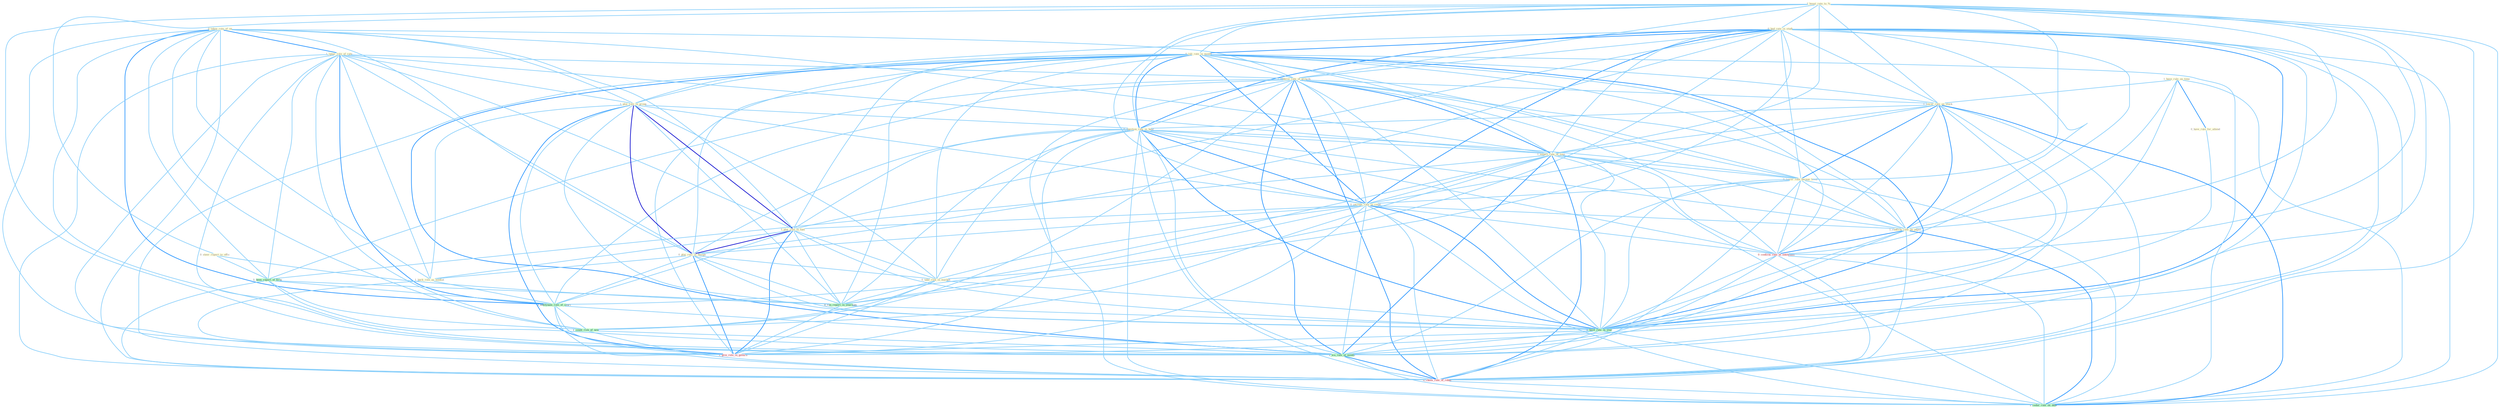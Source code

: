 Graph G{ 
    node
    [shape=polygon,style=filled,width=.5,height=.06,color="#BDFCC9",fixedsize=true,fontsize=4,
    fontcolor="#2f4f4f"];
    {node
    [color="#ffffe0", fontcolor="#8b7d6b"] "1_have_rule_on_time " "0_taken_role_of_on " "1_boost_rate_to_% " "0_had_rate_in_studi " "0_jolt_rate_in_month " "1_ignor_role_of_rate " "1_underst_rate_of_growth " "1_plai_role_in_group " "1_lower_rate_on_stock " "0_have_rule_for_attend " "0_question_rate_in_hear " "1_expect_rate_of_loan " "0_lower_rate_becaus_level " "0_increas_rate_in_coupl " "1_plai_role_in_fuel " "0_plai_role_in_design " "0_take_risk_in_market " "1_confirm_rate_on_paper " "1_back_role_as_mediat " "0_steer_report_to_offic "}
{node [color="#fff0f5", fontcolor="#b22222"] "0_confirm_rate_at_entitynam " "0_choos_rate_of_rebat " "1_give_role_in_govern "}
edge [color="#B0E2FF"];

	"1_have_rule_on_time " -- "1_lower_rate_on_stock " [w="1", color="#87cefa" ];
	"1_have_rule_on_time " -- "0_have_rule_for_attend " [w="2", color="#1e90ff" , len=0.8];
	"1_have_rule_on_time " -- "1_confirm_rate_on_paper " [w="1", color="#87cefa" ];
	"1_have_rule_on_time " -- "0_have_rate_in_year " [w="1", color="#87cefa" ];
	"1_have_rule_on_time " -- "1_reduc_rate_on_debt " [w="1", color="#87cefa" ];
	"0_taken_role_of_on " -- "1_ignor_role_of_rate " [w="2", color="#1e90ff" , len=0.8];
	"0_taken_role_of_on " -- "1_underst_rate_of_growth " [w="1", color="#87cefa" ];
	"0_taken_role_of_on " -- "1_plai_role_in_group " [w="1", color="#87cefa" ];
	"0_taken_role_of_on " -- "1_expect_rate_of_loan " [w="1", color="#87cefa" ];
	"0_taken_role_of_on " -- "1_plai_role_in_fuel " [w="1", color="#87cefa" ];
	"0_taken_role_of_on " -- "0_plai_role_in_design " [w="1", color="#87cefa" ];
	"0_taken_role_of_on " -- "1_back_role_as_mediat " [w="1", color="#87cefa" ];
	"0_taken_role_of_on " -- "1_been_report_of_firm " [w="1", color="#87cefa" ];
	"0_taken_role_of_on " -- "1_entitynam_role_of_court " [w="2", color="#1e90ff" , len=0.8];
	"0_taken_role_of_on " -- "1_count_risk_of_new " [w="1", color="#87cefa" ];
	"0_taken_role_of_on " -- "1_wa_rate_of_month " [w="1", color="#87cefa" ];
	"0_taken_role_of_on " -- "0_choos_rate_of_rebat " [w="1", color="#87cefa" ];
	"0_taken_role_of_on " -- "1_give_role_in_govern " [w="1", color="#87cefa" ];
	"1_boost_rate_to_% " -- "0_had_rate_in_studi " [w="1", color="#87cefa" ];
	"1_boost_rate_to_% " -- "0_jolt_rate_in_month " [w="1", color="#87cefa" ];
	"1_boost_rate_to_% " -- "1_underst_rate_of_growth " [w="1", color="#87cefa" ];
	"1_boost_rate_to_% " -- "1_lower_rate_on_stock " [w="1", color="#87cefa" ];
	"1_boost_rate_to_% " -- "0_question_rate_in_hear " [w="1", color="#87cefa" ];
	"1_boost_rate_to_% " -- "1_expect_rate_of_loan " [w="1", color="#87cefa" ];
	"1_boost_rate_to_% " -- "0_lower_rate_becaus_level " [w="1", color="#87cefa" ];
	"1_boost_rate_to_% " -- "0_increas_rate_in_coupl " [w="1", color="#87cefa" ];
	"1_boost_rate_to_% " -- "1_confirm_rate_on_paper " [w="1", color="#87cefa" ];
	"1_boost_rate_to_% " -- "0_steer_report_to_offic " [w="1", color="#87cefa" ];
	"1_boost_rate_to_% " -- "0_confirm_rate_at_entitynam " [w="1", color="#87cefa" ];
	"1_boost_rate_to_% " -- "0_have_rate_in_year " [w="1", color="#87cefa" ];
	"1_boost_rate_to_% " -- "1_wa_rate_of_month " [w="1", color="#87cefa" ];
	"1_boost_rate_to_% " -- "0_choos_rate_of_rebat " [w="1", color="#87cefa" ];
	"1_boost_rate_to_% " -- "1_reduc_rate_on_debt " [w="1", color="#87cefa" ];
	"0_had_rate_in_studi " -- "0_jolt_rate_in_month " [w="2", color="#1e90ff" , len=0.8];
	"0_had_rate_in_studi " -- "1_underst_rate_of_growth " [w="1", color="#87cefa" ];
	"0_had_rate_in_studi " -- "1_plai_role_in_group " [w="1", color="#87cefa" ];
	"0_had_rate_in_studi " -- "1_lower_rate_on_stock " [w="1", color="#87cefa" ];
	"0_had_rate_in_studi " -- "0_question_rate_in_hear " [w="2", color="#1e90ff" , len=0.8];
	"0_had_rate_in_studi " -- "1_expect_rate_of_loan " [w="1", color="#87cefa" ];
	"0_had_rate_in_studi " -- "0_lower_rate_becaus_level " [w="1", color="#87cefa" ];
	"0_had_rate_in_studi " -- "0_increas_rate_in_coupl " [w="2", color="#1e90ff" , len=0.8];
	"0_had_rate_in_studi " -- "1_plai_role_in_fuel " [w="1", color="#87cefa" ];
	"0_had_rate_in_studi " -- "0_plai_role_in_design " [w="1", color="#87cefa" ];
	"0_had_rate_in_studi " -- "0_take_risk_in_market " [w="1", color="#87cefa" ];
	"0_had_rate_in_studi " -- "1_confirm_rate_on_paper " [w="1", color="#87cefa" ];
	"0_had_rate_in_studi " -- "0_ran_report_in_yearnum " [w="1", color="#87cefa" ];
	"0_had_rate_in_studi " -- "0_confirm_rate_at_entitynam " [w="1", color="#87cefa" ];
	"0_had_rate_in_studi " -- "0_have_rate_in_year " [w="2", color="#1e90ff" , len=0.8];
	"0_had_rate_in_studi " -- "1_wa_rate_of_month " [w="1", color="#87cefa" ];
	"0_had_rate_in_studi " -- "0_choos_rate_of_rebat " [w="1", color="#87cefa" ];
	"0_had_rate_in_studi " -- "1_reduc_rate_on_debt " [w="1", color="#87cefa" ];
	"0_had_rate_in_studi " -- "1_give_role_in_govern " [w="1", color="#87cefa" ];
	"0_jolt_rate_in_month " -- "1_underst_rate_of_growth " [w="1", color="#87cefa" ];
	"0_jolt_rate_in_month " -- "1_plai_role_in_group " [w="1", color="#87cefa" ];
	"0_jolt_rate_in_month " -- "1_lower_rate_on_stock " [w="1", color="#87cefa" ];
	"0_jolt_rate_in_month " -- "0_question_rate_in_hear " [w="2", color="#1e90ff" , len=0.8];
	"0_jolt_rate_in_month " -- "1_expect_rate_of_loan " [w="1", color="#87cefa" ];
	"0_jolt_rate_in_month " -- "0_lower_rate_becaus_level " [w="1", color="#87cefa" ];
	"0_jolt_rate_in_month " -- "0_increas_rate_in_coupl " [w="2", color="#1e90ff" , len=0.8];
	"0_jolt_rate_in_month " -- "1_plai_role_in_fuel " [w="1", color="#87cefa" ];
	"0_jolt_rate_in_month " -- "0_plai_role_in_design " [w="1", color="#87cefa" ];
	"0_jolt_rate_in_month " -- "0_take_risk_in_market " [w="1", color="#87cefa" ];
	"0_jolt_rate_in_month " -- "1_confirm_rate_on_paper " [w="1", color="#87cefa" ];
	"0_jolt_rate_in_month " -- "0_ran_report_in_yearnum " [w="1", color="#87cefa" ];
	"0_jolt_rate_in_month " -- "0_confirm_rate_at_entitynam " [w="1", color="#87cefa" ];
	"0_jolt_rate_in_month " -- "0_have_rate_in_year " [w="2", color="#1e90ff" , len=0.8];
	"0_jolt_rate_in_month " -- "1_wa_rate_of_month " [w="2", color="#1e90ff" , len=0.8];
	"0_jolt_rate_in_month " -- "0_choos_rate_of_rebat " [w="1", color="#87cefa" ];
	"0_jolt_rate_in_month " -- "1_reduc_rate_on_debt " [w="1", color="#87cefa" ];
	"0_jolt_rate_in_month " -- "1_give_role_in_govern " [w="1", color="#87cefa" ];
	"1_ignor_role_of_rate " -- "1_underst_rate_of_growth " [w="1", color="#87cefa" ];
	"1_ignor_role_of_rate " -- "1_plai_role_in_group " [w="1", color="#87cefa" ];
	"1_ignor_role_of_rate " -- "1_expect_rate_of_loan " [w="1", color="#87cefa" ];
	"1_ignor_role_of_rate " -- "1_plai_role_in_fuel " [w="1", color="#87cefa" ];
	"1_ignor_role_of_rate " -- "0_plai_role_in_design " [w="1", color="#87cefa" ];
	"1_ignor_role_of_rate " -- "1_back_role_as_mediat " [w="1", color="#87cefa" ];
	"1_ignor_role_of_rate " -- "1_been_report_of_firm " [w="1", color="#87cefa" ];
	"1_ignor_role_of_rate " -- "1_entitynam_role_of_court " [w="2", color="#1e90ff" , len=0.8];
	"1_ignor_role_of_rate " -- "1_count_risk_of_new " [w="1", color="#87cefa" ];
	"1_ignor_role_of_rate " -- "1_wa_rate_of_month " [w="1", color="#87cefa" ];
	"1_ignor_role_of_rate " -- "0_choos_rate_of_rebat " [w="1", color="#87cefa" ];
	"1_ignor_role_of_rate " -- "1_give_role_in_govern " [w="1", color="#87cefa" ];
	"1_underst_rate_of_growth " -- "1_lower_rate_on_stock " [w="1", color="#87cefa" ];
	"1_underst_rate_of_growth " -- "0_question_rate_in_hear " [w="1", color="#87cefa" ];
	"1_underst_rate_of_growth " -- "1_expect_rate_of_loan " [w="2", color="#1e90ff" , len=0.8];
	"1_underst_rate_of_growth " -- "0_lower_rate_becaus_level " [w="1", color="#87cefa" ];
	"1_underst_rate_of_growth " -- "0_increas_rate_in_coupl " [w="1", color="#87cefa" ];
	"1_underst_rate_of_growth " -- "1_confirm_rate_on_paper " [w="1", color="#87cefa" ];
	"1_underst_rate_of_growth " -- "1_been_report_of_firm " [w="1", color="#87cefa" ];
	"1_underst_rate_of_growth " -- "1_entitynam_role_of_court " [w="1", color="#87cefa" ];
	"1_underst_rate_of_growth " -- "1_count_risk_of_new " [w="1", color="#87cefa" ];
	"1_underst_rate_of_growth " -- "0_confirm_rate_at_entitynam " [w="1", color="#87cefa" ];
	"1_underst_rate_of_growth " -- "0_have_rate_in_year " [w="1", color="#87cefa" ];
	"1_underst_rate_of_growth " -- "1_wa_rate_of_month " [w="2", color="#1e90ff" , len=0.8];
	"1_underst_rate_of_growth " -- "0_choos_rate_of_rebat " [w="2", color="#1e90ff" , len=0.8];
	"1_underst_rate_of_growth " -- "1_reduc_rate_on_debt " [w="1", color="#87cefa" ];
	"1_plai_role_in_group " -- "0_question_rate_in_hear " [w="1", color="#87cefa" ];
	"1_plai_role_in_group " -- "0_increas_rate_in_coupl " [w="1", color="#87cefa" ];
	"1_plai_role_in_group " -- "1_plai_role_in_fuel " [w="3", color="#0000cd" , len=0.6];
	"1_plai_role_in_group " -- "0_plai_role_in_design " [w="3", color="#0000cd" , len=0.6];
	"1_plai_role_in_group " -- "0_take_risk_in_market " [w="1", color="#87cefa" ];
	"1_plai_role_in_group " -- "1_back_role_as_mediat " [w="1", color="#87cefa" ];
	"1_plai_role_in_group " -- "1_entitynam_role_of_court " [w="1", color="#87cefa" ];
	"1_plai_role_in_group " -- "0_ran_report_in_yearnum " [w="1", color="#87cefa" ];
	"1_plai_role_in_group " -- "0_have_rate_in_year " [w="1", color="#87cefa" ];
	"1_plai_role_in_group " -- "1_give_role_in_govern " [w="2", color="#1e90ff" , len=0.8];
	"1_lower_rate_on_stock " -- "0_question_rate_in_hear " [w="1", color="#87cefa" ];
	"1_lower_rate_on_stock " -- "1_expect_rate_of_loan " [w="1", color="#87cefa" ];
	"1_lower_rate_on_stock " -- "0_lower_rate_becaus_level " [w="2", color="#1e90ff" , len=0.8];
	"1_lower_rate_on_stock " -- "0_increas_rate_in_coupl " [w="1", color="#87cefa" ];
	"1_lower_rate_on_stock " -- "1_confirm_rate_on_paper " [w="2", color="#1e90ff" , len=0.8];
	"1_lower_rate_on_stock " -- "0_confirm_rate_at_entitynam " [w="1", color="#87cefa" ];
	"1_lower_rate_on_stock " -- "0_have_rate_in_year " [w="1", color="#87cefa" ];
	"1_lower_rate_on_stock " -- "1_wa_rate_of_month " [w="1", color="#87cefa" ];
	"1_lower_rate_on_stock " -- "0_choos_rate_of_rebat " [w="1", color="#87cefa" ];
	"1_lower_rate_on_stock " -- "1_reduc_rate_on_debt " [w="2", color="#1e90ff" , len=0.8];
	"0_have_rule_for_attend " -- "0_have_rate_in_year " [w="1", color="#87cefa" ];
	"0_question_rate_in_hear " -- "1_expect_rate_of_loan " [w="1", color="#87cefa" ];
	"0_question_rate_in_hear " -- "0_lower_rate_becaus_level " [w="1", color="#87cefa" ];
	"0_question_rate_in_hear " -- "0_increas_rate_in_coupl " [w="2", color="#1e90ff" , len=0.8];
	"0_question_rate_in_hear " -- "1_plai_role_in_fuel " [w="1", color="#87cefa" ];
	"0_question_rate_in_hear " -- "0_plai_role_in_design " [w="1", color="#87cefa" ];
	"0_question_rate_in_hear " -- "0_take_risk_in_market " [w="1", color="#87cefa" ];
	"0_question_rate_in_hear " -- "1_confirm_rate_on_paper " [w="1", color="#87cefa" ];
	"0_question_rate_in_hear " -- "0_ran_report_in_yearnum " [w="1", color="#87cefa" ];
	"0_question_rate_in_hear " -- "0_confirm_rate_at_entitynam " [w="1", color="#87cefa" ];
	"0_question_rate_in_hear " -- "0_have_rate_in_year " [w="2", color="#1e90ff" , len=0.8];
	"0_question_rate_in_hear " -- "1_wa_rate_of_month " [w="1", color="#87cefa" ];
	"0_question_rate_in_hear " -- "0_choos_rate_of_rebat " [w="1", color="#87cefa" ];
	"0_question_rate_in_hear " -- "1_reduc_rate_on_debt " [w="1", color="#87cefa" ];
	"0_question_rate_in_hear " -- "1_give_role_in_govern " [w="1", color="#87cefa" ];
	"1_expect_rate_of_loan " -- "0_lower_rate_becaus_level " [w="1", color="#87cefa" ];
	"1_expect_rate_of_loan " -- "0_increas_rate_in_coupl " [w="1", color="#87cefa" ];
	"1_expect_rate_of_loan " -- "1_confirm_rate_on_paper " [w="1", color="#87cefa" ];
	"1_expect_rate_of_loan " -- "1_been_report_of_firm " [w="1", color="#87cefa" ];
	"1_expect_rate_of_loan " -- "1_entitynam_role_of_court " [w="1", color="#87cefa" ];
	"1_expect_rate_of_loan " -- "1_count_risk_of_new " [w="1", color="#87cefa" ];
	"1_expect_rate_of_loan " -- "0_confirm_rate_at_entitynam " [w="1", color="#87cefa" ];
	"1_expect_rate_of_loan " -- "0_have_rate_in_year " [w="1", color="#87cefa" ];
	"1_expect_rate_of_loan " -- "1_wa_rate_of_month " [w="2", color="#1e90ff" , len=0.8];
	"1_expect_rate_of_loan " -- "0_choos_rate_of_rebat " [w="2", color="#1e90ff" , len=0.8];
	"1_expect_rate_of_loan " -- "1_reduc_rate_on_debt " [w="1", color="#87cefa" ];
	"0_lower_rate_becaus_level " -- "0_increas_rate_in_coupl " [w="1", color="#87cefa" ];
	"0_lower_rate_becaus_level " -- "1_confirm_rate_on_paper " [w="1", color="#87cefa" ];
	"0_lower_rate_becaus_level " -- "0_confirm_rate_at_entitynam " [w="1", color="#87cefa" ];
	"0_lower_rate_becaus_level " -- "0_have_rate_in_year " [w="1", color="#87cefa" ];
	"0_lower_rate_becaus_level " -- "1_wa_rate_of_month " [w="1", color="#87cefa" ];
	"0_lower_rate_becaus_level " -- "0_choos_rate_of_rebat " [w="1", color="#87cefa" ];
	"0_lower_rate_becaus_level " -- "1_reduc_rate_on_debt " [w="1", color="#87cefa" ];
	"0_increas_rate_in_coupl " -- "1_plai_role_in_fuel " [w="1", color="#87cefa" ];
	"0_increas_rate_in_coupl " -- "0_plai_role_in_design " [w="1", color="#87cefa" ];
	"0_increas_rate_in_coupl " -- "0_take_risk_in_market " [w="1", color="#87cefa" ];
	"0_increas_rate_in_coupl " -- "1_confirm_rate_on_paper " [w="1", color="#87cefa" ];
	"0_increas_rate_in_coupl " -- "0_ran_report_in_yearnum " [w="1", color="#87cefa" ];
	"0_increas_rate_in_coupl " -- "0_confirm_rate_at_entitynam " [w="1", color="#87cefa" ];
	"0_increas_rate_in_coupl " -- "0_have_rate_in_year " [w="2", color="#1e90ff" , len=0.8];
	"0_increas_rate_in_coupl " -- "1_wa_rate_of_month " [w="1", color="#87cefa" ];
	"0_increas_rate_in_coupl " -- "0_choos_rate_of_rebat " [w="1", color="#87cefa" ];
	"0_increas_rate_in_coupl " -- "1_reduc_rate_on_debt " [w="1", color="#87cefa" ];
	"0_increas_rate_in_coupl " -- "1_give_role_in_govern " [w="1", color="#87cefa" ];
	"1_plai_role_in_fuel " -- "0_plai_role_in_design " [w="3", color="#0000cd" , len=0.6];
	"1_plai_role_in_fuel " -- "0_take_risk_in_market " [w="1", color="#87cefa" ];
	"1_plai_role_in_fuel " -- "1_back_role_as_mediat " [w="1", color="#87cefa" ];
	"1_plai_role_in_fuel " -- "1_entitynam_role_of_court " [w="1", color="#87cefa" ];
	"1_plai_role_in_fuel " -- "0_ran_report_in_yearnum " [w="1", color="#87cefa" ];
	"1_plai_role_in_fuel " -- "0_have_rate_in_year " [w="1", color="#87cefa" ];
	"1_plai_role_in_fuel " -- "1_give_role_in_govern " [w="2", color="#1e90ff" , len=0.8];
	"0_plai_role_in_design " -- "0_take_risk_in_market " [w="1", color="#87cefa" ];
	"0_plai_role_in_design " -- "1_back_role_as_mediat " [w="1", color="#87cefa" ];
	"0_plai_role_in_design " -- "1_entitynam_role_of_court " [w="1", color="#87cefa" ];
	"0_plai_role_in_design " -- "0_ran_report_in_yearnum " [w="1", color="#87cefa" ];
	"0_plai_role_in_design " -- "0_have_rate_in_year " [w="1", color="#87cefa" ];
	"0_plai_role_in_design " -- "1_give_role_in_govern " [w="2", color="#1e90ff" , len=0.8];
	"0_take_risk_in_market " -- "0_ran_report_in_yearnum " [w="1", color="#87cefa" ];
	"0_take_risk_in_market " -- "1_count_risk_of_new " [w="1", color="#87cefa" ];
	"0_take_risk_in_market " -- "0_have_rate_in_year " [w="1", color="#87cefa" ];
	"0_take_risk_in_market " -- "1_give_role_in_govern " [w="1", color="#87cefa" ];
	"1_confirm_rate_on_paper " -- "0_confirm_rate_at_entitynam " [w="2", color="#1e90ff" , len=0.8];
	"1_confirm_rate_on_paper " -- "0_have_rate_in_year " [w="1", color="#87cefa" ];
	"1_confirm_rate_on_paper " -- "1_wa_rate_of_month " [w="1", color="#87cefa" ];
	"1_confirm_rate_on_paper " -- "0_choos_rate_of_rebat " [w="1", color="#87cefa" ];
	"1_confirm_rate_on_paper " -- "1_reduc_rate_on_debt " [w="2", color="#1e90ff" , len=0.8];
	"1_back_role_as_mediat " -- "1_entitynam_role_of_court " [w="1", color="#87cefa" ];
	"1_back_role_as_mediat " -- "1_give_role_in_govern " [w="1", color="#87cefa" ];
	"0_steer_report_to_offic " -- "1_been_report_of_firm " [w="1", color="#87cefa" ];
	"0_steer_report_to_offic " -- "0_ran_report_in_yearnum " [w="1", color="#87cefa" ];
	"1_been_report_of_firm " -- "1_entitynam_role_of_court " [w="1", color="#87cefa" ];
	"1_been_report_of_firm " -- "0_ran_report_in_yearnum " [w="1", color="#87cefa" ];
	"1_been_report_of_firm " -- "1_count_risk_of_new " [w="1", color="#87cefa" ];
	"1_been_report_of_firm " -- "1_wa_rate_of_month " [w="1", color="#87cefa" ];
	"1_been_report_of_firm " -- "0_choos_rate_of_rebat " [w="1", color="#87cefa" ];
	"1_entitynam_role_of_court " -- "1_count_risk_of_new " [w="1", color="#87cefa" ];
	"1_entitynam_role_of_court " -- "1_wa_rate_of_month " [w="1", color="#87cefa" ];
	"1_entitynam_role_of_court " -- "0_choos_rate_of_rebat " [w="1", color="#87cefa" ];
	"1_entitynam_role_of_court " -- "1_give_role_in_govern " [w="1", color="#87cefa" ];
	"0_ran_report_in_yearnum " -- "0_have_rate_in_year " [w="1", color="#87cefa" ];
	"0_ran_report_in_yearnum " -- "1_give_role_in_govern " [w="1", color="#87cefa" ];
	"1_count_risk_of_new " -- "1_wa_rate_of_month " [w="1", color="#87cefa" ];
	"1_count_risk_of_new " -- "0_choos_rate_of_rebat " [w="1", color="#87cefa" ];
	"0_confirm_rate_at_entitynam " -- "0_have_rate_in_year " [w="1", color="#87cefa" ];
	"0_confirm_rate_at_entitynam " -- "1_wa_rate_of_month " [w="1", color="#87cefa" ];
	"0_confirm_rate_at_entitynam " -- "0_choos_rate_of_rebat " [w="1", color="#87cefa" ];
	"0_confirm_rate_at_entitynam " -- "1_reduc_rate_on_debt " [w="1", color="#87cefa" ];
	"0_have_rate_in_year " -- "1_wa_rate_of_month " [w="1", color="#87cefa" ];
	"0_have_rate_in_year " -- "0_choos_rate_of_rebat " [w="1", color="#87cefa" ];
	"0_have_rate_in_year " -- "1_reduc_rate_on_debt " [w="1", color="#87cefa" ];
	"0_have_rate_in_year " -- "1_give_role_in_govern " [w="1", color="#87cefa" ];
	"1_wa_rate_of_month " -- "0_choos_rate_of_rebat " [w="2", color="#1e90ff" , len=0.8];
	"1_wa_rate_of_month " -- "1_reduc_rate_on_debt " [w="1", color="#87cefa" ];
	"0_choos_rate_of_rebat " -- "1_reduc_rate_on_debt " [w="1", color="#87cefa" ];
}